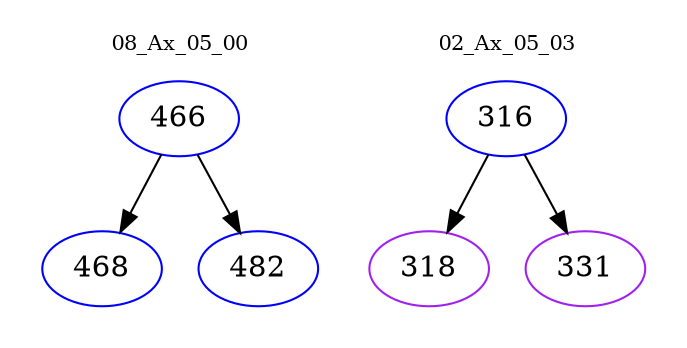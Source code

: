 digraph{
subgraph cluster_0 {
color = white
label = "08_Ax_05_00";
fontsize=10;
T0_466 [label="466", color="blue"]
T0_466 -> T0_468 [color="black"]
T0_468 [label="468", color="blue"]
T0_466 -> T0_482 [color="black"]
T0_482 [label="482", color="blue"]
}
subgraph cluster_1 {
color = white
label = "02_Ax_05_03";
fontsize=10;
T1_316 [label="316", color="blue"]
T1_316 -> T1_318 [color="black"]
T1_318 [label="318", color="purple"]
T1_316 -> T1_331 [color="black"]
T1_331 [label="331", color="purple"]
}
}
